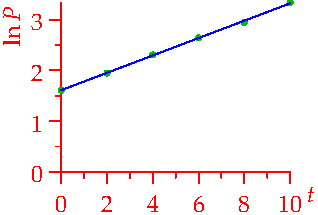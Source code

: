 settings.tex="pdflatex";

texpreamble("\usepackage{amsmath}
\usepackage{amsthm,amssymb}
\usepackage{mathpazo}
\usepackage[svgnames]{xcolor}
\usepackage{textcomp}
");
import graph;


size(159,110,IgnoreAspect);

real[] dat={5,7,10,14,19,28};
int n=dat.length;


for(int i=0; i<n; ++i){
	dot((2i,log(dat[i])),heavygreen);
}

xaxis(0,10,red,RightTicks(N=5,n=2));
yaxis("$\ln P$",0,log(28),red,LeftTicks(N=0,Step=1,step=0.5));


labelx("$t$",10.9,S,red);

real PP(real t){return 0.171*t+1.609;}

draw(graph(PP,0,10),blue);